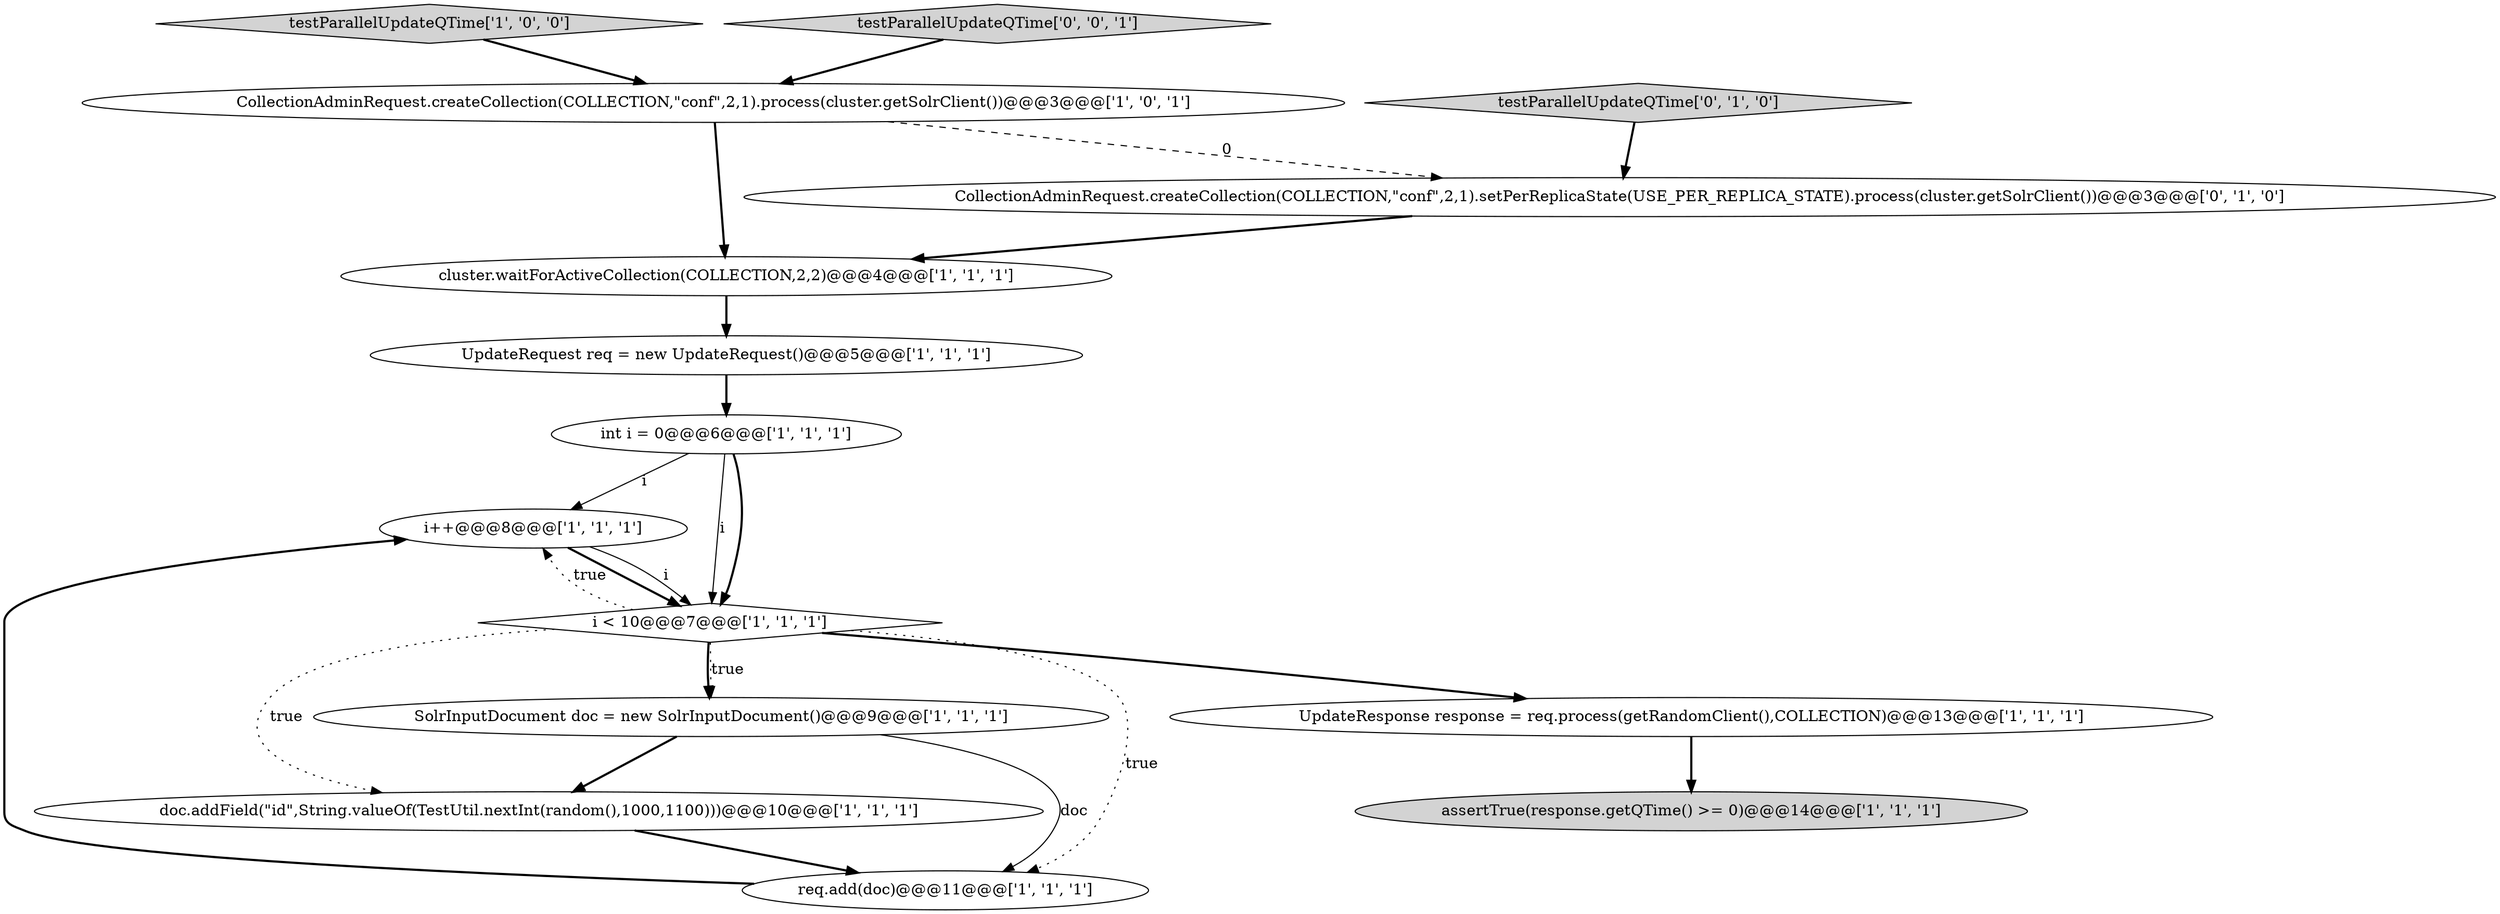 digraph {
12 [style = filled, label = "CollectionAdminRequest.createCollection(COLLECTION,\"conf\",2,1).setPerReplicaState(USE_PER_REPLICA_STATE).process(cluster.getSolrClient())@@@3@@@['0', '1', '0']", fillcolor = white, shape = ellipse image = "AAA1AAABBB2BBB"];
1 [style = filled, label = "CollectionAdminRequest.createCollection(COLLECTION,\"conf\",2,1).process(cluster.getSolrClient())@@@3@@@['1', '0', '1']", fillcolor = white, shape = ellipse image = "AAA0AAABBB1BBB"];
5 [style = filled, label = "UpdateResponse response = req.process(getRandomClient(),COLLECTION)@@@13@@@['1', '1', '1']", fillcolor = white, shape = ellipse image = "AAA0AAABBB1BBB"];
6 [style = filled, label = "assertTrue(response.getQTime() >= 0)@@@14@@@['1', '1', '1']", fillcolor = lightgray, shape = ellipse image = "AAA0AAABBB1BBB"];
0 [style = filled, label = "i++@@@8@@@['1', '1', '1']", fillcolor = white, shape = ellipse image = "AAA0AAABBB1BBB"];
4 [style = filled, label = "testParallelUpdateQTime['1', '0', '0']", fillcolor = lightgray, shape = diamond image = "AAA0AAABBB1BBB"];
8 [style = filled, label = "cluster.waitForActiveCollection(COLLECTION,2,2)@@@4@@@['1', '1', '1']", fillcolor = white, shape = ellipse image = "AAA0AAABBB1BBB"];
9 [style = filled, label = "doc.addField(\"id\",String.valueOf(TestUtil.nextInt(random(),1000,1100)))@@@10@@@['1', '1', '1']", fillcolor = white, shape = ellipse image = "AAA0AAABBB1BBB"];
2 [style = filled, label = "SolrInputDocument doc = new SolrInputDocument()@@@9@@@['1', '1', '1']", fillcolor = white, shape = ellipse image = "AAA0AAABBB1BBB"];
7 [style = filled, label = "UpdateRequest req = new UpdateRequest()@@@5@@@['1', '1', '1']", fillcolor = white, shape = ellipse image = "AAA0AAABBB1BBB"];
3 [style = filled, label = "i < 10@@@7@@@['1', '1', '1']", fillcolor = white, shape = diamond image = "AAA0AAABBB1BBB"];
14 [style = filled, label = "testParallelUpdateQTime['0', '0', '1']", fillcolor = lightgray, shape = diamond image = "AAA0AAABBB3BBB"];
11 [style = filled, label = "req.add(doc)@@@11@@@['1', '1', '1']", fillcolor = white, shape = ellipse image = "AAA0AAABBB1BBB"];
10 [style = filled, label = "int i = 0@@@6@@@['1', '1', '1']", fillcolor = white, shape = ellipse image = "AAA0AAABBB1BBB"];
13 [style = filled, label = "testParallelUpdateQTime['0', '1', '0']", fillcolor = lightgray, shape = diamond image = "AAA0AAABBB2BBB"];
2->11 [style = solid, label="doc"];
9->11 [style = bold, label=""];
3->2 [style = bold, label=""];
7->10 [style = bold, label=""];
10->3 [style = solid, label="i"];
11->0 [style = bold, label=""];
1->8 [style = bold, label=""];
0->3 [style = bold, label=""];
0->3 [style = solid, label="i"];
3->5 [style = bold, label=""];
4->1 [style = bold, label=""];
10->3 [style = bold, label=""];
3->0 [style = dotted, label="true"];
14->1 [style = bold, label=""];
2->9 [style = bold, label=""];
13->12 [style = bold, label=""];
10->0 [style = solid, label="i"];
3->2 [style = dotted, label="true"];
3->11 [style = dotted, label="true"];
1->12 [style = dashed, label="0"];
8->7 [style = bold, label=""];
3->9 [style = dotted, label="true"];
12->8 [style = bold, label=""];
5->6 [style = bold, label=""];
}
